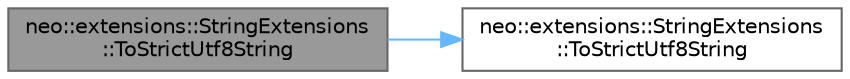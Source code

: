 digraph "neo::extensions::StringExtensions::ToStrictUtf8String"
{
 // LATEX_PDF_SIZE
  bgcolor="transparent";
  edge [fontname=Helvetica,fontsize=10,labelfontname=Helvetica,labelfontsize=10];
  node [fontname=Helvetica,fontsize=10,shape=box,height=0.2,width=0.4];
  rankdir="LR";
  Node1 [id="Node000001",label="neo::extensions::StringExtensions\l::ToStrictUtf8String",height=0.2,width=0.4,color="gray40", fillcolor="grey60", style="filled", fontcolor="black",tooltip="Converts a byte array to a strict UTF8 string."];
  Node1 -> Node2 [id="edge1_Node000001_Node000002",color="steelblue1",style="solid",tooltip=" "];
  Node2 [id="Node000002",label="neo::extensions::StringExtensions\l::ToStrictUtf8String",height=0.2,width=0.4,color="grey40", fillcolor="white", style="filled",URL="$classneo_1_1extensions_1_1_string_extensions.html#a09b95ab57e61d07a6d1aad342e7bda92",tooltip="Converts a byte span to a strict UTF8 string."];
}
